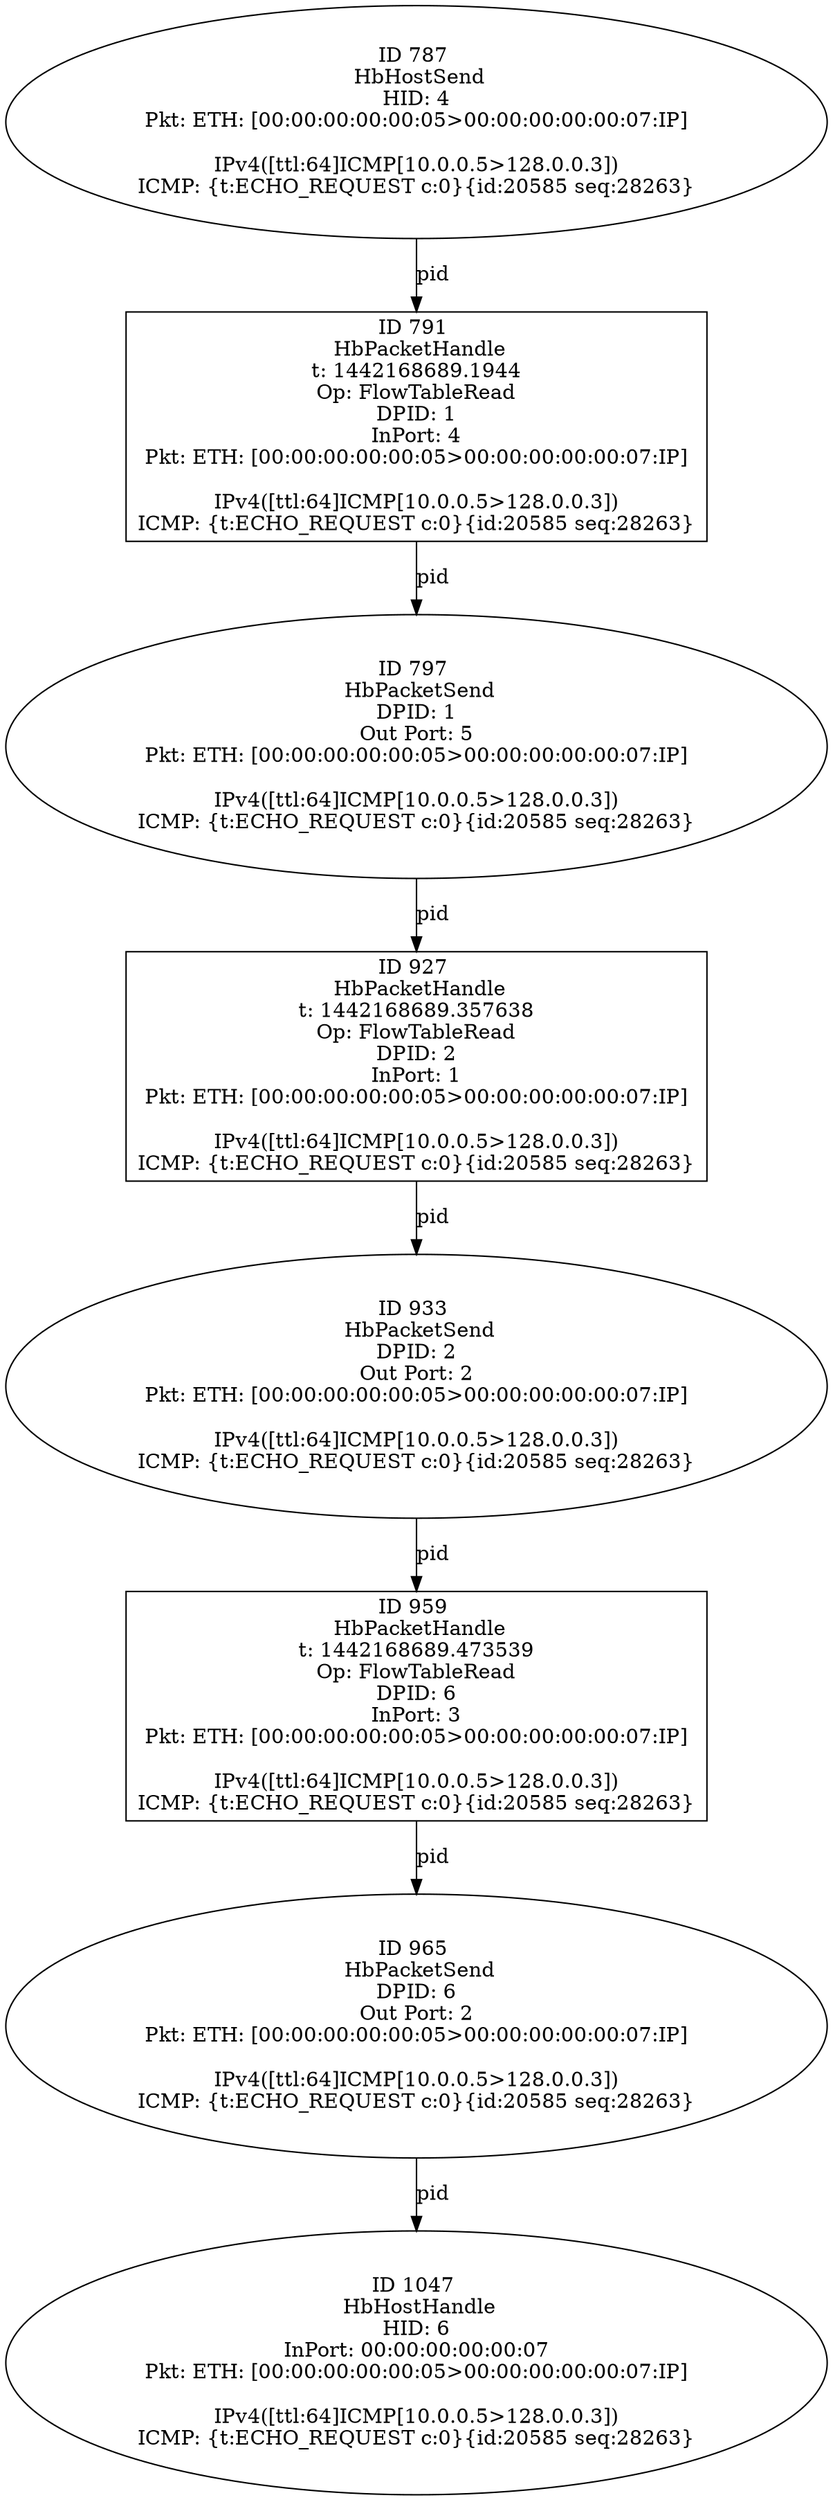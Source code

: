 strict digraph G {
933 [shape=oval, event=<hb_events.HbPacketSend object at 0x106dbc210>, label="ID 933 
 HbPacketSend
DPID: 2
Out Port: 2
Pkt: ETH: [00:00:00:00:00:05>00:00:00:00:00:07:IP]

IPv4([ttl:64]ICMP[10.0.0.5>128.0.0.3])
ICMP: {t:ECHO_REQUEST c:0}{id:20585 seq:28263}"];
797 [shape=oval, event=<hb_events.HbPacketSend object at 0x106d18790>, label="ID 797 
 HbPacketSend
DPID: 1
Out Port: 5
Pkt: ETH: [00:00:00:00:00:05>00:00:00:00:00:07:IP]

IPv4([ttl:64]ICMP[10.0.0.5>128.0.0.3])
ICMP: {t:ECHO_REQUEST c:0}{id:20585 seq:28263}"];
791 [shape=box, event=<hb_events.HbPacketHandle object at 0x106d18350>, label="ID 791 
 HbPacketHandle
t: 1442168689.1944
Op: FlowTableRead
DPID: 1
InPort: 4
Pkt: ETH: [00:00:00:00:00:05>00:00:00:00:00:07:IP]

IPv4([ttl:64]ICMP[10.0.0.5>128.0.0.3])
ICMP: {t:ECHO_REQUEST c:0}{id:20585 seq:28263}"];
787 [shape=oval, event=<hb_events.HbHostSend object at 0x106d0c2d0>, label="ID 787 
 HbHostSend
HID: 4
Pkt: ETH: [00:00:00:00:00:05>00:00:00:00:00:07:IP]

IPv4([ttl:64]ICMP[10.0.0.5>128.0.0.3])
ICMP: {t:ECHO_REQUEST c:0}{id:20585 seq:28263}"];
1047 [shape=oval, event=<hb_events.HbHostHandle object at 0x106e20510>, label="ID 1047 
 HbHostHandle
HID: 6
InPort: 00:00:00:00:00:07
Pkt: ETH: [00:00:00:00:00:05>00:00:00:00:00:07:IP]

IPv4([ttl:64]ICMP[10.0.0.5>128.0.0.3])
ICMP: {t:ECHO_REQUEST c:0}{id:20585 seq:28263}"];
959 [shape=box, event=<hb_events.HbPacketHandle object at 0x106dd34d0>, label="ID 959 
 HbPacketHandle
t: 1442168689.473539
Op: FlowTableRead
DPID: 6
InPort: 3
Pkt: ETH: [00:00:00:00:00:05>00:00:00:00:00:07:IP]

IPv4([ttl:64]ICMP[10.0.0.5>128.0.0.3])
ICMP: {t:ECHO_REQUEST c:0}{id:20585 seq:28263}"];
927 [shape=box, event=<hb_events.HbPacketHandle object at 0x106ce7b90>, label="ID 927 
 HbPacketHandle
t: 1442168689.357638
Op: FlowTableRead
DPID: 2
InPort: 1
Pkt: ETH: [00:00:00:00:00:05>00:00:00:00:00:07:IP]

IPv4([ttl:64]ICMP[10.0.0.5>128.0.0.3])
ICMP: {t:ECHO_REQUEST c:0}{id:20585 seq:28263}"];
965 [shape=oval, event=<hb_events.HbPacketSend object at 0x106dd3b50>, label="ID 965 
 HbPacketSend
DPID: 6
Out Port: 2
Pkt: ETH: [00:00:00:00:00:05>00:00:00:00:00:07:IP]

IPv4([ttl:64]ICMP[10.0.0.5>128.0.0.3])
ICMP: {t:ECHO_REQUEST c:0}{id:20585 seq:28263}"];
933 -> 959  [rel=pid, label=pid];
787 -> 791  [rel=pid, label=pid];
791 -> 797  [rel=pid, label=pid];
965 -> 1047  [rel=pid, label=pid];
927 -> 933  [rel=pid, label=pid];
797 -> 927  [rel=pid, label=pid];
959 -> 965  [rel=pid, label=pid];
}
